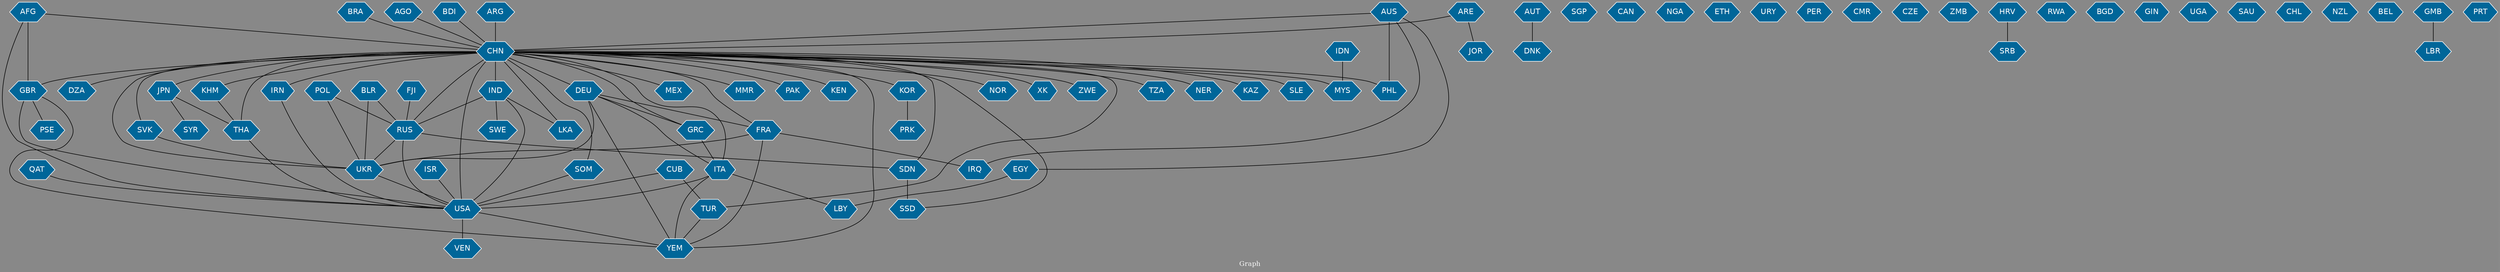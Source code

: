 // Countries together in item graph
graph {
	graph [bgcolor="#888888" fontcolor=white fontsize=12 label="Graph" outputorder=edgesfirst overlap=prism]
	node [color=white fillcolor="#006699" fontcolor=white fontname=Helvetica shape=hexagon style=filled]
	edge [arrowhead=open color=black fontcolor=white fontname=Courier fontsize=12]
		IRN [label=IRN]
		CHN [label=CHN]
		USA [label=USA]
		UKR [label=UKR]
		ARG [label=ARG]
		FRA [label=FRA]
		MEX [label=MEX]
		AUS [label=AUS]
		CUB [label=CUB]
		PSE [label=PSE]
		GRC [label=GRC]
		DNK [label=DNK]
		IND [label=IND]
		ARE [label=ARE]
		IRQ [label=IRQ]
		LBY [label=LBY]
		YEM [label=YEM]
		SGP [label=SGP]
		SYR [label=SYR]
		CAN [label=CAN]
		DEU [label=DEU]
		TUR [label=TUR]
		NGA [label=NGA]
		EGY [label=EGY]
		MMR [label=MMR]
		RUS [label=RUS]
		JPN [label=JPN]
		ISR [label=ISR]
		PHL [label=PHL]
		KOR [label=KOR]
		PAK [label=PAK]
		KEN [label=KEN]
		SVK [label=SVK]
		PRK [label=PRK]
		KHM [label=KHM]
		BRA [label=BRA]
		AGO [label=AGO]
		ETH [label=ETH]
		NOR [label=NOR]
		LKA [label=LKA]
		QAT [label=QAT]
		MYS [label=MYS]
		IDN [label=IDN]
		THA [label=THA]
		XK [label=XK]
		URY [label=URY]
		ZWE [label=ZWE]
		GBR [label=GBR]
		PER [label=PER]
		AFG [label=AFG]
		CMR [label=CMR]
		ITA [label=ITA]
		AUT [label=AUT]
		CZE [label=CZE]
		SOM [label=SOM]
		ZMB [label=ZMB]
		SRB [label=SRB]
		HRV [label=HRV]
		RWA [label=RWA]
		POL [label=POL]
		BGD [label=BGD]
		VEN [label=VEN]
		SSD [label=SSD]
		SDN [label=SDN]
		TZA [label=TZA]
		NER [label=NER]
		GIN [label=GIN]
		KAZ [label=KAZ]
		BDI [label=BDI]
		UGA [label=UGA]
		BLR [label=BLR]
		FJI [label=FJI]
		SWE [label=SWE]
		SAU [label=SAU]
		CHL [label=CHL]
		NZL [label=NZL]
		BEL [label=BEL]
		JOR [label=JOR]
		SLE [label=SLE]
		GMB [label=GMB]
		LBR [label=LBR]
		PRT [label=PRT]
		DZA [label=DZA]
			AUT -- DNK [weight=1]
			CHN -- NER [weight=1]
			IDN -- MYS [weight=2]
			CUB -- TUR [weight=1]
			GBR -- YEM [weight=1]
			CHN -- TZA [weight=1]
			CHN -- TUR [weight=1]
			CHN -- SVK [weight=1]
			AFG -- GBR [weight=1]
			CHN -- MEX [weight=1]
			BDI -- CHN [weight=1]
			CHN -- ZWE [weight=1]
			HRV -- SRB [weight=1]
			IND -- SWE [weight=1]
			GBR -- PSE [weight=1]
			FRA -- YEM [weight=1]
			SDN -- SSD [weight=2]
			USA -- YEM [weight=1]
			DEU -- YEM [weight=1]
			RUS -- SDN [weight=1]
			ARG -- CHN [weight=6]
			CHN -- SDN [weight=1]
			CHN -- GRC [weight=4]
			KOR -- PRK [weight=1]
			AUS -- EGY [weight=1]
			CHN -- USA [weight=26]
			JPN -- THA [weight=1]
			QAT -- USA [weight=1]
			FJI -- RUS [weight=1]
			CHN -- GBR [weight=7]
			CHN -- DZA [weight=1]
			BLR -- RUS [weight=1]
			IND -- USA [weight=1]
			DEU -- ITA [weight=1]
			CHN -- IND [weight=4]
			CHN -- XK [weight=1]
			AUS -- IRQ [weight=1]
			THA -- USA [weight=1]
			BLR -- UKR [weight=1]
			TUR -- YEM [weight=1]
			ARE -- JOR [weight=1]
			CHN -- KAZ [weight=1]
			CHN -- JPN [weight=4]
			UKR -- USA [weight=3]
			CHN -- FRA [weight=2]
			ISR -- USA [weight=1]
			DEU -- GRC [weight=3]
			USA -- VEN [weight=2]
			DEU -- FRA [weight=1]
			CHN -- THA [weight=1]
			CHN -- SOM [weight=1]
			CHN -- KEN [weight=4]
			CHN -- LKA [weight=5]
			CHN -- KHM [weight=2]
			GMB -- LBR [weight=1]
			IND -- LKA [weight=2]
			KHM -- THA [weight=1]
			CHN -- MMR [weight=6]
			CHN -- ITA [weight=1]
			AGO -- CHN [weight=2]
			CHN -- SSD [weight=1]
			CHN -- PHL [weight=2]
			SOM -- USA [weight=1]
			CHN -- UKR [weight=2]
			RUS -- UKR [weight=5]
			ITA -- USA [weight=1]
			IRN -- USA [weight=1]
			POL -- RUS [weight=1]
			EGY -- LBY [weight=2]
			BRA -- CHN [weight=1]
			CHN -- KOR [weight=1]
			GBR -- USA [weight=1]
			ITA -- YEM [weight=1]
			GRC -- ITA [weight=1]
			DEU -- UKR [weight=1]
			ITA -- LBY [weight=1]
			AFG -- CHN [weight=1]
			CHN -- IRN [weight=2]
			ARE -- CHN [weight=1]
			FRA -- IRQ [weight=1]
			IND -- RUS [weight=1]
			JPN -- SYR [weight=1]
			CHN -- RUS [weight=5]
			RUS -- USA [weight=1]
			SVK -- UKR [weight=1]
			AUS -- PHL [weight=1]
			CHN -- DEU [weight=1]
			CUB -- USA [weight=3]
			POL -- UKR [weight=1]
			CHN -- MYS [weight=1]
			CHN -- NOR [weight=4]
			CHN -- YEM [weight=1]
			CHN -- SLE [weight=1]
			AUS -- CHN [weight=2]
			CHN -- PAK [weight=6]
			FRA -- UKR [weight=1]
			AFG -- USA [weight=1]
}